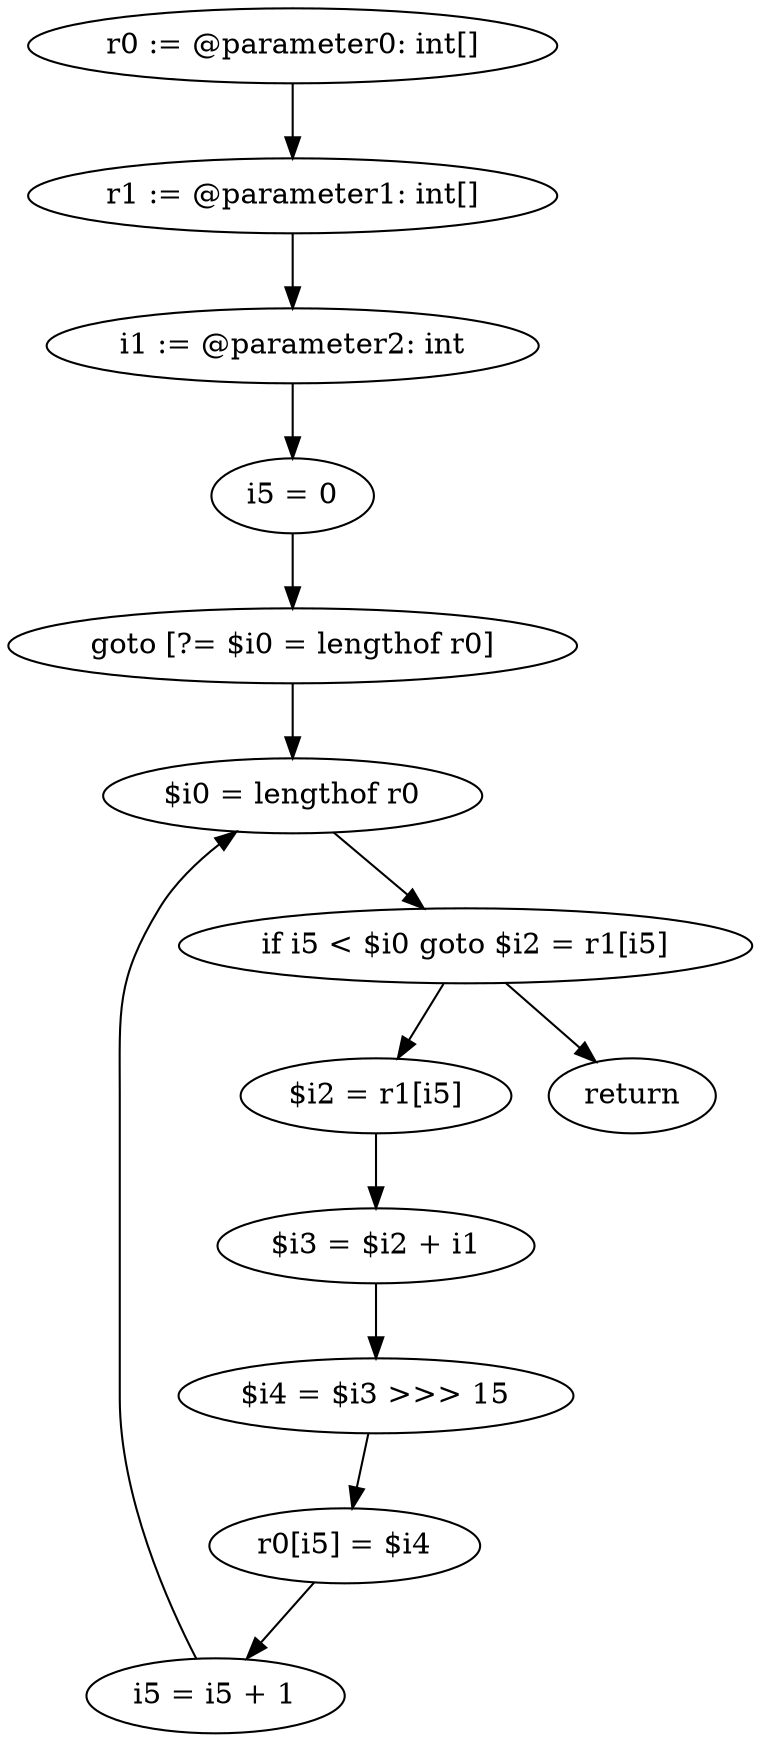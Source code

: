 digraph "unitGraph" {
    "r0 := @parameter0: int[]"
    "r1 := @parameter1: int[]"
    "i1 := @parameter2: int"
    "i5 = 0"
    "goto [?= $i0 = lengthof r0]"
    "$i2 = r1[i5]"
    "$i3 = $i2 + i1"
    "$i4 = $i3 >>> 15"
    "r0[i5] = $i4"
    "i5 = i5 + 1"
    "$i0 = lengthof r0"
    "if i5 < $i0 goto $i2 = r1[i5]"
    "return"
    "r0 := @parameter0: int[]"->"r1 := @parameter1: int[]";
    "r1 := @parameter1: int[]"->"i1 := @parameter2: int";
    "i1 := @parameter2: int"->"i5 = 0";
    "i5 = 0"->"goto [?= $i0 = lengthof r0]";
    "goto [?= $i0 = lengthof r0]"->"$i0 = lengthof r0";
    "$i2 = r1[i5]"->"$i3 = $i2 + i1";
    "$i3 = $i2 + i1"->"$i4 = $i3 >>> 15";
    "$i4 = $i3 >>> 15"->"r0[i5] = $i4";
    "r0[i5] = $i4"->"i5 = i5 + 1";
    "i5 = i5 + 1"->"$i0 = lengthof r0";
    "$i0 = lengthof r0"->"if i5 < $i0 goto $i2 = r1[i5]";
    "if i5 < $i0 goto $i2 = r1[i5]"->"return";
    "if i5 < $i0 goto $i2 = r1[i5]"->"$i2 = r1[i5]";
}
